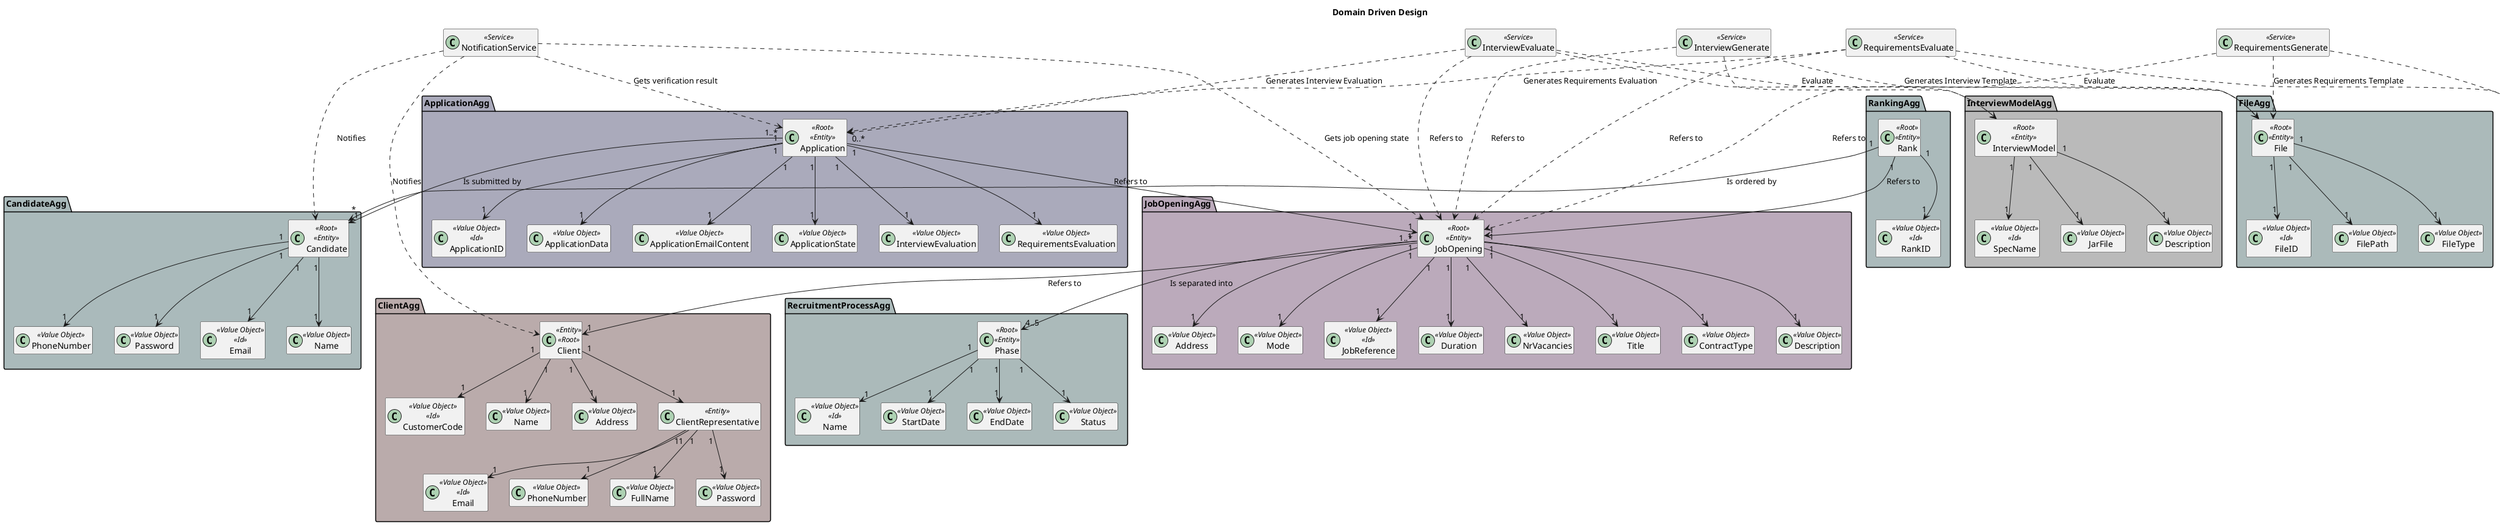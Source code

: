 @startuml
'https://plantuml.com/class-diagram

hide field
hide methods

title Domain Driven Design
skinparam linetype wavy 


package InterviewModelAgg #bababa {
    class InterviewModel<<Root>><<Entity>>
    class SpecName<<Value Object>><<Id>>
    class JarFile<<Value Object>>
    class Description<<Value Object>>

    InterviewModel"1"-->"1"JarFile
    InterviewModel"1"-->"1"SpecName
    InterviewModel"1"-->"1"Description
}

package ClientAgg #baabab {
    class Client<<Entity>><<Root>>
    class CustomerCode<<Value Object>><<Id>>
    class Name<<Value Object>>
    class Address<<Value Object>>
    class ClientRepresentative<<Entity>>

    class Email<<Value Object>><<Id>>
    class PhoneNumber<<Value Object>>
    class FullName<<Value Object>>
    class Password<<Value Object>>

    Client "1" --> "1" CustomerCode
    Client "1" --> "1" Name
    Client "1" --> "1" Address
    Client "1" --> "1" ClientRepresentative

    ClientRepresentative "1" --> "1" Email
    ClientRepresentative "1" --> "1" PhoneNumber
    ClientRepresentative "1" --> "1" FullName
    ClientRepresentative "1" --> "1" Password
}

package JobOpeningAgg #bbaabb {
    class JobOpening<<Root>><<Entity>>
    class JobReference<<Value Object>><<Id>>
    class Duration<<Value Object>>
    class NrVacancies<<Value Object>>
    class Title<<Value Object>>
    class ContractType<<Value Object>>
    class Description<<Value Object>>
    class Address<<Value Object>>
    class Mode<<Value Object>>

    JobOpening "1" --> "1" JobReference
    JobOpening "1" --> "1" Duration
    JobOpening "1" --> "1" NrVacancies
    JobOpening "1" --> "1" Title
    JobOpening "1" --> "1" ContractType
    JobOpening "1" --> "1" Description
    JobOpening "1" --> "1" Address
    JobOpening "1" --> "1" Mode
    JobOpening "1..*"--> "1" Client : Refers to
}

package RequirementsSpecificationAgg #bbbbaa {
    class RequirementsSpecification<<Root>><<Entity>>
    class JarFile<<Value Object>>
    class SpecName<<Value Object>><<Id>>
    class Description<<Value Object>>

    RequirementsSpecification "1" --> "1" JarFile
    RequirementsSpecification "1" --> "1" SpecName
    RequirementsSpecification "1" --> "1" Description
}

package CandidateAgg #aababb {
    class Candidate<<Root>><<Entity>>
    class Email<<Value Object>><<Id>>
    class Name<<Value Object>>
    class PhoneNumber<<Value Object>>
    class Password<<Value Object>>

    Candidate "1" --> "1" Email
    Candidate "1" --> "1" Name
    Candidate "1" --> "1" PhoneNumber
    Candidate "1" --> "1" Password
}

package ApplicationAgg #aaaabb {
    class Application<<Root>><<Entity>>
    class ApplicationID<<Value Object>><<Id>>
    class ApplicationData<<Value Object>>
    class ApplicationEmailContent<<Value Object>>
    class ApplicationState<<Value Object>>
    class InterviewEvaluation<<Value Object>>
    class RequirementsEvaluation<<Value Object>>

    Application "1" --> "1" ApplicationID
    Application "1" --> "1" ApplicationState
    Application "1" --> "1" ApplicationData
    Application "1" --> "1" ApplicationEmailContent
    Application "1" --> "1" InterviewEvaluation
    Application "1" --> "1" RequirementsEvaluation
    Application "0..*" --> "1" JobOpening : Refers to
    Application "1..*" --> "1" Candidate : Is submitted by
}

package RankingAgg #abbabb {
    class Rank<<Root>><<Entity>>
    class RankID<<Value Object>><<Id>>

    Rank "1" --> "1" RankID
    Rank "1"-->"1" JobOpening : Refers to
    Rank "1"-->"*" Candidate : Is ordered by
}

package FileAgg #abbaba {
    class File<<Root>><<Entity>>
    class FileID<<Value Object>><<Id>>
    class FilePath<<Value Object>>
    class FileType<<Value Object>>

    File "1" --> "1" FileID
    File "1" --> "1" FilePath
    File "1" --> "1" FileType
}

package RecruitmentProcessAgg #abbaba {
    class Phase<<Root>><<Entity>>
    class Name<<Value Object>><<Id>>
    class StartDate<<Value Object>>
    class EndDate<<Value Object>>
    class Status <<Value Object>>

    Phase "1" --> "1" Name
    Phase "1" --> "1" StartDate
    Phase "1" --> "1" EndDate
    Phase "1" --> "1" Status

    JobOpening "1"-->"4..5" Phase : Is separated into 
}

class RequirementsGenerate<<Service>>

RequirementsGenerate ..> RequirementsSpecification
RequirementsGenerate ..> File : Generates Requirements Template
RequirementsGenerate ..> JobOpening: Refers to

class InterviewGenerate<<Service>>

InterviewGenerate ..> InterviewModel
InterviewGenerate ..> File : Generates Interview Template
InterviewGenerate ..> JobOpening: Refers to

class InterviewEvaluate<<Service>>

InterviewEvaluate ..> InterviewModel
InterviewEvaluate ..> File : Evaluate
InterviewEvaluate ..> Application : Generates Interview Evaluation
InterviewEvaluate ..> JobOpening : Refers to


class RequirementsEvaluate<<Service>>

RequirementsEvaluate ..> File : Evaluate
RequirementsEvaluate ..> Application: Generates Requirements Evaluation
RequirementsEvaluate ..> RequirementsSpecification
RequirementsEvaluate ..> JobOpening : Refers to

class NotificationService<<Service>>

NotificationService ..> Candidate : Notifies
NotificationService ..> Client : Notifies
NotificationService ..> Application : Gets verification result
NotificationService ..> JobOpening : Gets job opening state

@enduml